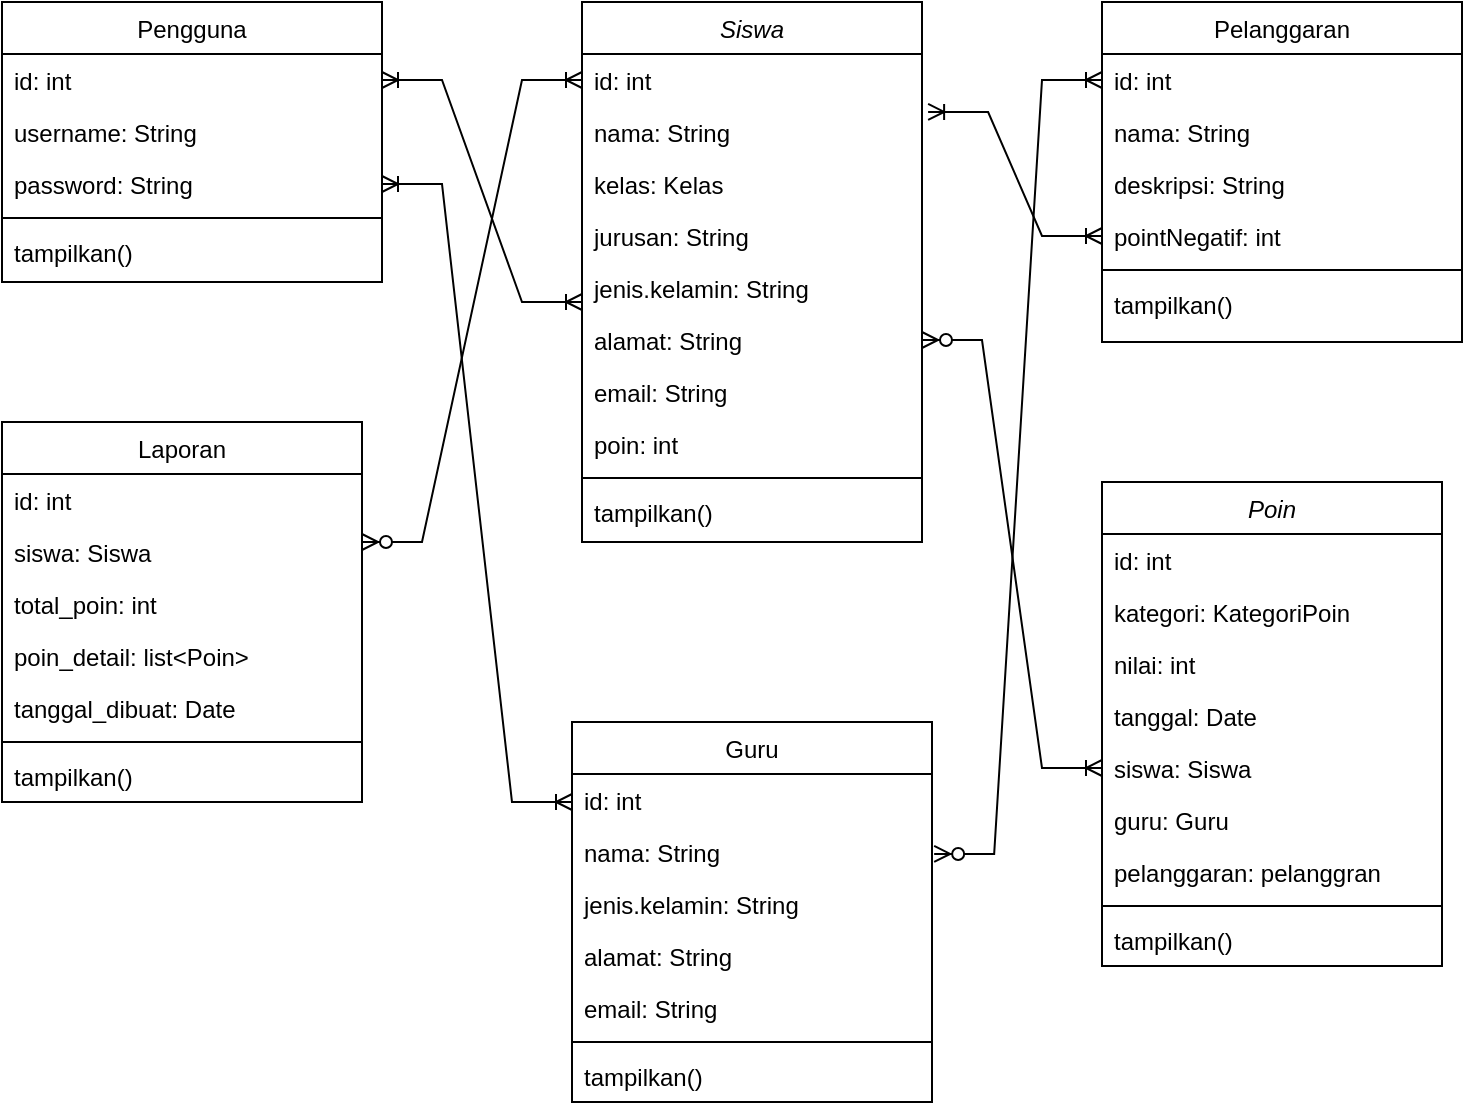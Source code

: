 <mxfile version="24.7.7">
  <diagram id="C5RBs43oDa-KdzZeNtuy" name="Page-1">
    <mxGraphModel dx="1042" dy="566" grid="1" gridSize="10" guides="1" tooltips="1" connect="1" arrows="1" fold="1" page="1" pageScale="1" pageWidth="827" pageHeight="1169" math="0" shadow="0">
      <root>
        <mxCell id="WIyWlLk6GJQsqaUBKTNV-0" />
        <mxCell id="WIyWlLk6GJQsqaUBKTNV-1" parent="WIyWlLk6GJQsqaUBKTNV-0" />
        <mxCell id="zkfFHV4jXpPFQw0GAbJ--0" value="Siswa" style="swimlane;fontStyle=2;align=center;verticalAlign=top;childLayout=stackLayout;horizontal=1;startSize=26;horizontalStack=0;resizeParent=1;resizeLast=0;collapsible=1;marginBottom=0;rounded=0;shadow=0;strokeWidth=1;" parent="WIyWlLk6GJQsqaUBKTNV-1" vertex="1">
          <mxGeometry x="320" y="60" width="170" height="270" as="geometry">
            <mxRectangle x="230" y="140" width="160" height="26" as="alternateBounds" />
          </mxGeometry>
        </mxCell>
        <mxCell id="zkfFHV4jXpPFQw0GAbJ--1" value="id: int" style="text;align=left;verticalAlign=top;spacingLeft=4;spacingRight=4;overflow=hidden;rotatable=0;points=[[0,0.5],[1,0.5]];portConstraint=eastwest;" parent="zkfFHV4jXpPFQw0GAbJ--0" vertex="1">
          <mxGeometry y="26" width="170" height="26" as="geometry" />
        </mxCell>
        <mxCell id="zkfFHV4jXpPFQw0GAbJ--2" value="nama: String" style="text;align=left;verticalAlign=top;spacingLeft=4;spacingRight=4;overflow=hidden;rotatable=0;points=[[0,0.5],[1,0.5]];portConstraint=eastwest;rounded=0;shadow=0;html=0;" parent="zkfFHV4jXpPFQw0GAbJ--0" vertex="1">
          <mxGeometry y="52" width="170" height="26" as="geometry" />
        </mxCell>
        <mxCell id="rgjaZf6Tve8FNnoiAbM1-1" value="kelas: Kelas" style="text;align=left;verticalAlign=top;spacingLeft=4;spacingRight=4;overflow=hidden;rotatable=0;points=[[0,0.5],[1,0.5]];portConstraint=eastwest;rounded=0;shadow=0;html=0;" vertex="1" parent="zkfFHV4jXpPFQw0GAbJ--0">
          <mxGeometry y="78" width="170" height="26" as="geometry" />
        </mxCell>
        <mxCell id="rgjaZf6Tve8FNnoiAbM1-2" value="jurusan: String" style="text;align=left;verticalAlign=top;spacingLeft=4;spacingRight=4;overflow=hidden;rotatable=0;points=[[0,0.5],[1,0.5]];portConstraint=eastwest;rounded=0;shadow=0;html=0;" vertex="1" parent="zkfFHV4jXpPFQw0GAbJ--0">
          <mxGeometry y="104" width="170" height="26" as="geometry" />
        </mxCell>
        <mxCell id="zkfFHV4jXpPFQw0GAbJ--3" value="jenis.kelamin: String" style="text;align=left;verticalAlign=top;spacingLeft=4;spacingRight=4;overflow=hidden;rotatable=0;points=[[0,0.5],[1,0.5]];portConstraint=eastwest;rounded=0;shadow=0;html=0;" parent="zkfFHV4jXpPFQw0GAbJ--0" vertex="1">
          <mxGeometry y="130" width="170" height="26" as="geometry" />
        </mxCell>
        <mxCell id="rgjaZf6Tve8FNnoiAbM1-3" value="alamat: String" style="text;align=left;verticalAlign=top;spacingLeft=4;spacingRight=4;overflow=hidden;rotatable=0;points=[[0,0.5],[1,0.5]];portConstraint=eastwest;rounded=0;shadow=0;html=0;" vertex="1" parent="zkfFHV4jXpPFQw0GAbJ--0">
          <mxGeometry y="156" width="170" height="26" as="geometry" />
        </mxCell>
        <mxCell id="rgjaZf6Tve8FNnoiAbM1-8" value="email: String" style="text;align=left;verticalAlign=top;spacingLeft=4;spacingRight=4;overflow=hidden;rotatable=0;points=[[0,0.5],[1,0.5]];portConstraint=eastwest;rounded=0;shadow=0;html=0;" vertex="1" parent="zkfFHV4jXpPFQw0GAbJ--0">
          <mxGeometry y="182" width="170" height="26" as="geometry" />
        </mxCell>
        <mxCell id="rgjaZf6Tve8FNnoiAbM1-5" value="poin: int" style="text;align=left;verticalAlign=top;spacingLeft=4;spacingRight=4;overflow=hidden;rotatable=0;points=[[0,0.5],[1,0.5]];portConstraint=eastwest;rounded=0;shadow=0;html=0;" vertex="1" parent="zkfFHV4jXpPFQw0GAbJ--0">
          <mxGeometry y="208" width="170" height="26" as="geometry" />
        </mxCell>
        <mxCell id="zkfFHV4jXpPFQw0GAbJ--4" value="" style="line;html=1;strokeWidth=1;align=left;verticalAlign=middle;spacingTop=-1;spacingLeft=3;spacingRight=3;rotatable=0;labelPosition=right;points=[];portConstraint=eastwest;" parent="zkfFHV4jXpPFQw0GAbJ--0" vertex="1">
          <mxGeometry y="234" width="170" height="8" as="geometry" />
        </mxCell>
        <mxCell id="zkfFHV4jXpPFQw0GAbJ--5" value="tampilkan()" style="text;align=left;verticalAlign=top;spacingLeft=4;spacingRight=4;overflow=hidden;rotatable=0;points=[[0,0.5],[1,0.5]];portConstraint=eastwest;" parent="zkfFHV4jXpPFQw0GAbJ--0" vertex="1">
          <mxGeometry y="242" width="170" height="26" as="geometry" />
        </mxCell>
        <mxCell id="zkfFHV4jXpPFQw0GAbJ--17" value="Guru" style="swimlane;fontStyle=0;align=center;verticalAlign=top;childLayout=stackLayout;horizontal=1;startSize=26;horizontalStack=0;resizeParent=1;resizeLast=0;collapsible=1;marginBottom=0;rounded=0;shadow=0;strokeWidth=1;" parent="WIyWlLk6GJQsqaUBKTNV-1" vertex="1">
          <mxGeometry x="315" y="420" width="180" height="190" as="geometry">
            <mxRectangle x="550" y="140" width="160" height="26" as="alternateBounds" />
          </mxGeometry>
        </mxCell>
        <mxCell id="zkfFHV4jXpPFQw0GAbJ--18" value="id: int" style="text;align=left;verticalAlign=top;spacingLeft=4;spacingRight=4;overflow=hidden;rotatable=0;points=[[0,0.5],[1,0.5]];portConstraint=eastwest;" parent="zkfFHV4jXpPFQw0GAbJ--17" vertex="1">
          <mxGeometry y="26" width="180" height="26" as="geometry" />
        </mxCell>
        <mxCell id="zkfFHV4jXpPFQw0GAbJ--19" value="nama: String" style="text;align=left;verticalAlign=top;spacingLeft=4;spacingRight=4;overflow=hidden;rotatable=0;points=[[0,0.5],[1,0.5]];portConstraint=eastwest;rounded=0;shadow=0;html=0;" parent="zkfFHV4jXpPFQw0GAbJ--17" vertex="1">
          <mxGeometry y="52" width="180" height="26" as="geometry" />
        </mxCell>
        <mxCell id="zkfFHV4jXpPFQw0GAbJ--20" value="jenis.kelamin: String" style="text;align=left;verticalAlign=top;spacingLeft=4;spacingRight=4;overflow=hidden;rotatable=0;points=[[0,0.5],[1,0.5]];portConstraint=eastwest;rounded=0;shadow=0;html=0;" parent="zkfFHV4jXpPFQw0GAbJ--17" vertex="1">
          <mxGeometry y="78" width="180" height="26" as="geometry" />
        </mxCell>
        <mxCell id="zkfFHV4jXpPFQw0GAbJ--21" value="alamat: String" style="text;align=left;verticalAlign=top;spacingLeft=4;spacingRight=4;overflow=hidden;rotatable=0;points=[[0,0.5],[1,0.5]];portConstraint=eastwest;rounded=0;shadow=0;html=0;" parent="zkfFHV4jXpPFQw0GAbJ--17" vertex="1">
          <mxGeometry y="104" width="180" height="26" as="geometry" />
        </mxCell>
        <mxCell id="rgjaZf6Tve8FNnoiAbM1-6" value="email: String" style="text;align=left;verticalAlign=top;spacingLeft=4;spacingRight=4;overflow=hidden;rotatable=0;points=[[0,0.5],[1,0.5]];portConstraint=eastwest;rounded=0;shadow=0;html=0;" vertex="1" parent="zkfFHV4jXpPFQw0GAbJ--17">
          <mxGeometry y="130" width="180" height="26" as="geometry" />
        </mxCell>
        <mxCell id="zkfFHV4jXpPFQw0GAbJ--23" value="" style="line;html=1;strokeWidth=1;align=left;verticalAlign=middle;spacingTop=-1;spacingLeft=3;spacingRight=3;rotatable=0;labelPosition=right;points=[];portConstraint=eastwest;" parent="zkfFHV4jXpPFQw0GAbJ--17" vertex="1">
          <mxGeometry y="156" width="180" height="8" as="geometry" />
        </mxCell>
        <mxCell id="zkfFHV4jXpPFQw0GAbJ--24" value="tampilkan()" style="text;align=left;verticalAlign=top;spacingLeft=4;spacingRight=4;overflow=hidden;rotatable=0;points=[[0,0.5],[1,0.5]];portConstraint=eastwest;" parent="zkfFHV4jXpPFQw0GAbJ--17" vertex="1">
          <mxGeometry y="164" width="180" height="26" as="geometry" />
        </mxCell>
        <mxCell id="rgjaZf6Tve8FNnoiAbM1-10" value="Pelanggaran" style="swimlane;fontStyle=0;align=center;verticalAlign=top;childLayout=stackLayout;horizontal=1;startSize=26;horizontalStack=0;resizeParent=1;resizeLast=0;collapsible=1;marginBottom=0;rounded=0;shadow=0;strokeWidth=1;" vertex="1" parent="WIyWlLk6GJQsqaUBKTNV-1">
          <mxGeometry x="580" y="60" width="180" height="170" as="geometry">
            <mxRectangle x="550" y="140" width="160" height="26" as="alternateBounds" />
          </mxGeometry>
        </mxCell>
        <mxCell id="rgjaZf6Tve8FNnoiAbM1-12" value="id: int" style="text;align=left;verticalAlign=top;spacingLeft=4;spacingRight=4;overflow=hidden;rotatable=0;points=[[0,0.5],[1,0.5]];portConstraint=eastwest;rounded=0;shadow=0;html=0;" vertex="1" parent="rgjaZf6Tve8FNnoiAbM1-10">
          <mxGeometry y="26" width="180" height="26" as="geometry" />
        </mxCell>
        <mxCell id="rgjaZf6Tve8FNnoiAbM1-13" value="nama: String" style="text;align=left;verticalAlign=top;spacingLeft=4;spacingRight=4;overflow=hidden;rotatable=0;points=[[0,0.5],[1,0.5]];portConstraint=eastwest;rounded=0;shadow=0;html=0;" vertex="1" parent="rgjaZf6Tve8FNnoiAbM1-10">
          <mxGeometry y="52" width="180" height="26" as="geometry" />
        </mxCell>
        <mxCell id="rgjaZf6Tve8FNnoiAbM1-14" value="deskripsi: String" style="text;align=left;verticalAlign=top;spacingLeft=4;spacingRight=4;overflow=hidden;rotatable=0;points=[[0,0.5],[1,0.5]];portConstraint=eastwest;rounded=0;shadow=0;html=0;" vertex="1" parent="rgjaZf6Tve8FNnoiAbM1-10">
          <mxGeometry y="78" width="180" height="26" as="geometry" />
        </mxCell>
        <mxCell id="rgjaZf6Tve8FNnoiAbM1-15" value="pointNegatif: int" style="text;align=left;verticalAlign=top;spacingLeft=4;spacingRight=4;overflow=hidden;rotatable=0;points=[[0,0.5],[1,0.5]];portConstraint=eastwest;rounded=0;shadow=0;html=0;" vertex="1" parent="rgjaZf6Tve8FNnoiAbM1-10">
          <mxGeometry y="104" width="180" height="26" as="geometry" />
        </mxCell>
        <mxCell id="rgjaZf6Tve8FNnoiAbM1-16" value="" style="line;html=1;strokeWidth=1;align=left;verticalAlign=middle;spacingTop=-1;spacingLeft=3;spacingRight=3;rotatable=0;labelPosition=right;points=[];portConstraint=eastwest;" vertex="1" parent="rgjaZf6Tve8FNnoiAbM1-10">
          <mxGeometry y="130" width="180" height="8" as="geometry" />
        </mxCell>
        <mxCell id="rgjaZf6Tve8FNnoiAbM1-17" value="tampilkan()" style="text;align=left;verticalAlign=top;spacingLeft=4;spacingRight=4;overflow=hidden;rotatable=0;points=[[0,0.5],[1,0.5]];portConstraint=eastwest;" vertex="1" parent="rgjaZf6Tve8FNnoiAbM1-10">
          <mxGeometry y="138" width="180" height="26" as="geometry" />
        </mxCell>
        <mxCell id="rgjaZf6Tve8FNnoiAbM1-25" value="Laporan" style="swimlane;fontStyle=0;align=center;verticalAlign=top;childLayout=stackLayout;horizontal=1;startSize=26;horizontalStack=0;resizeParent=1;resizeLast=0;collapsible=1;marginBottom=0;rounded=0;shadow=0;strokeWidth=1;" vertex="1" parent="WIyWlLk6GJQsqaUBKTNV-1">
          <mxGeometry x="30" y="270" width="180" height="190" as="geometry">
            <mxRectangle x="550" y="140" width="160" height="26" as="alternateBounds" />
          </mxGeometry>
        </mxCell>
        <mxCell id="rgjaZf6Tve8FNnoiAbM1-26" value="id: int" style="text;align=left;verticalAlign=top;spacingLeft=4;spacingRight=4;overflow=hidden;rotatable=0;points=[[0,0.5],[1,0.5]];portConstraint=eastwest;rounded=0;shadow=0;html=0;" vertex="1" parent="rgjaZf6Tve8FNnoiAbM1-25">
          <mxGeometry y="26" width="180" height="26" as="geometry" />
        </mxCell>
        <mxCell id="rgjaZf6Tve8FNnoiAbM1-27" value="siswa: Siswa" style="text;align=left;verticalAlign=top;spacingLeft=4;spacingRight=4;overflow=hidden;rotatable=0;points=[[0,0.5],[1,0.5]];portConstraint=eastwest;rounded=0;shadow=0;html=0;" vertex="1" parent="rgjaZf6Tve8FNnoiAbM1-25">
          <mxGeometry y="52" width="180" height="26" as="geometry" />
        </mxCell>
        <mxCell id="rgjaZf6Tve8FNnoiAbM1-28" value="total_poin: int" style="text;align=left;verticalAlign=top;spacingLeft=4;spacingRight=4;overflow=hidden;rotatable=0;points=[[0,0.5],[1,0.5]];portConstraint=eastwest;rounded=0;shadow=0;html=0;" vertex="1" parent="rgjaZf6Tve8FNnoiAbM1-25">
          <mxGeometry y="78" width="180" height="26" as="geometry" />
        </mxCell>
        <mxCell id="rgjaZf6Tve8FNnoiAbM1-29" value="poin_detail: list&lt;Poin&gt;" style="text;align=left;verticalAlign=top;spacingLeft=4;spacingRight=4;overflow=hidden;rotatable=0;points=[[0,0.5],[1,0.5]];portConstraint=eastwest;rounded=0;shadow=0;html=0;" vertex="1" parent="rgjaZf6Tve8FNnoiAbM1-25">
          <mxGeometry y="104" width="180" height="26" as="geometry" />
        </mxCell>
        <mxCell id="rgjaZf6Tve8FNnoiAbM1-32" value="tanggal_dibuat: Date" style="text;align=left;verticalAlign=top;spacingLeft=4;spacingRight=4;overflow=hidden;rotatable=0;points=[[0,0.5],[1,0.5]];portConstraint=eastwest;rounded=0;shadow=0;html=0;" vertex="1" parent="rgjaZf6Tve8FNnoiAbM1-25">
          <mxGeometry y="130" width="180" height="26" as="geometry" />
        </mxCell>
        <mxCell id="rgjaZf6Tve8FNnoiAbM1-30" value="" style="line;html=1;strokeWidth=1;align=left;verticalAlign=middle;spacingTop=-1;spacingLeft=3;spacingRight=3;rotatable=0;labelPosition=right;points=[];portConstraint=eastwest;" vertex="1" parent="rgjaZf6Tve8FNnoiAbM1-25">
          <mxGeometry y="156" width="180" height="8" as="geometry" />
        </mxCell>
        <mxCell id="rgjaZf6Tve8FNnoiAbM1-31" value="tampilkan()" style="text;align=left;verticalAlign=top;spacingLeft=4;spacingRight=4;overflow=hidden;rotatable=0;points=[[0,0.5],[1,0.5]];portConstraint=eastwest;" vertex="1" parent="rgjaZf6Tve8FNnoiAbM1-25">
          <mxGeometry y="164" width="180" height="26" as="geometry" />
        </mxCell>
        <mxCell id="rgjaZf6Tve8FNnoiAbM1-33" value="Pengguna" style="swimlane;fontStyle=0;align=center;verticalAlign=top;childLayout=stackLayout;horizontal=1;startSize=26;horizontalStack=0;resizeParent=1;resizeLast=0;collapsible=1;marginBottom=0;rounded=0;shadow=0;strokeWidth=1;" vertex="1" parent="WIyWlLk6GJQsqaUBKTNV-1">
          <mxGeometry x="30" y="60" width="190" height="140" as="geometry">
            <mxRectangle x="550" y="140" width="160" height="26" as="alternateBounds" />
          </mxGeometry>
        </mxCell>
        <mxCell id="rgjaZf6Tve8FNnoiAbM1-34" value="id: int" style="text;align=left;verticalAlign=top;spacingLeft=4;spacingRight=4;overflow=hidden;rotatable=0;points=[[0,0.5],[1,0.5]];portConstraint=eastwest;rounded=0;shadow=0;html=0;" vertex="1" parent="rgjaZf6Tve8FNnoiAbM1-33">
          <mxGeometry y="26" width="190" height="26" as="geometry" />
        </mxCell>
        <mxCell id="rgjaZf6Tve8FNnoiAbM1-35" value="username: String" style="text;align=left;verticalAlign=top;spacingLeft=4;spacingRight=4;overflow=hidden;rotatable=0;points=[[0,0.5],[1,0.5]];portConstraint=eastwest;rounded=0;shadow=0;html=0;" vertex="1" parent="rgjaZf6Tve8FNnoiAbM1-33">
          <mxGeometry y="52" width="190" height="26" as="geometry" />
        </mxCell>
        <mxCell id="rgjaZf6Tve8FNnoiAbM1-36" value="password: String" style="text;align=left;verticalAlign=top;spacingLeft=4;spacingRight=4;overflow=hidden;rotatable=0;points=[[0,0.5],[1,0.5]];portConstraint=eastwest;rounded=0;shadow=0;html=0;" vertex="1" parent="rgjaZf6Tve8FNnoiAbM1-33">
          <mxGeometry y="78" width="190" height="26" as="geometry" />
        </mxCell>
        <mxCell id="rgjaZf6Tve8FNnoiAbM1-38" value="" style="line;html=1;strokeWidth=1;align=left;verticalAlign=middle;spacingTop=-1;spacingLeft=3;spacingRight=3;rotatable=0;labelPosition=right;points=[];portConstraint=eastwest;" vertex="1" parent="rgjaZf6Tve8FNnoiAbM1-33">
          <mxGeometry y="104" width="190" height="8" as="geometry" />
        </mxCell>
        <mxCell id="rgjaZf6Tve8FNnoiAbM1-39" value="tampilkan()" style="text;align=left;verticalAlign=top;spacingLeft=4;spacingRight=4;overflow=hidden;rotatable=0;points=[[0,0.5],[1,0.5]];portConstraint=eastwest;" vertex="1" parent="rgjaZf6Tve8FNnoiAbM1-33">
          <mxGeometry y="112" width="190" height="26" as="geometry" />
        </mxCell>
        <mxCell id="rgjaZf6Tve8FNnoiAbM1-49" value="Poin" style="swimlane;fontStyle=2;align=center;verticalAlign=top;childLayout=stackLayout;horizontal=1;startSize=26;horizontalStack=0;resizeParent=1;resizeLast=0;collapsible=1;marginBottom=0;rounded=0;shadow=0;strokeWidth=1;" vertex="1" parent="WIyWlLk6GJQsqaUBKTNV-1">
          <mxGeometry x="580" y="300" width="170" height="242" as="geometry">
            <mxRectangle x="230" y="140" width="160" height="26" as="alternateBounds" />
          </mxGeometry>
        </mxCell>
        <mxCell id="rgjaZf6Tve8FNnoiAbM1-50" value="id: int" style="text;align=left;verticalAlign=top;spacingLeft=4;spacingRight=4;overflow=hidden;rotatable=0;points=[[0,0.5],[1,0.5]];portConstraint=eastwest;" vertex="1" parent="rgjaZf6Tve8FNnoiAbM1-49">
          <mxGeometry y="26" width="170" height="26" as="geometry" />
        </mxCell>
        <mxCell id="rgjaZf6Tve8FNnoiAbM1-51" value="kategori: KategoriPoin" style="text;align=left;verticalAlign=top;spacingLeft=4;spacingRight=4;overflow=hidden;rotatable=0;points=[[0,0.5],[1,0.5]];portConstraint=eastwest;rounded=0;shadow=0;html=0;" vertex="1" parent="rgjaZf6Tve8FNnoiAbM1-49">
          <mxGeometry y="52" width="170" height="26" as="geometry" />
        </mxCell>
        <mxCell id="rgjaZf6Tve8FNnoiAbM1-52" value="nilai: int" style="text;align=left;verticalAlign=top;spacingLeft=4;spacingRight=4;overflow=hidden;rotatable=0;points=[[0,0.5],[1,0.5]];portConstraint=eastwest;rounded=0;shadow=0;html=0;" vertex="1" parent="rgjaZf6Tve8FNnoiAbM1-49">
          <mxGeometry y="78" width="170" height="26" as="geometry" />
        </mxCell>
        <mxCell id="rgjaZf6Tve8FNnoiAbM1-53" value="tanggal: Date" style="text;align=left;verticalAlign=top;spacingLeft=4;spacingRight=4;overflow=hidden;rotatable=0;points=[[0,0.5],[1,0.5]];portConstraint=eastwest;rounded=0;shadow=0;html=0;" vertex="1" parent="rgjaZf6Tve8FNnoiAbM1-49">
          <mxGeometry y="104" width="170" height="26" as="geometry" />
        </mxCell>
        <mxCell id="rgjaZf6Tve8FNnoiAbM1-54" value="siswa: Siswa" style="text;align=left;verticalAlign=top;spacingLeft=4;spacingRight=4;overflow=hidden;rotatable=0;points=[[0,0.5],[1,0.5]];portConstraint=eastwest;rounded=0;shadow=0;html=0;" vertex="1" parent="rgjaZf6Tve8FNnoiAbM1-49">
          <mxGeometry y="130" width="170" height="26" as="geometry" />
        </mxCell>
        <mxCell id="rgjaZf6Tve8FNnoiAbM1-55" value="guru: Guru" style="text;align=left;verticalAlign=top;spacingLeft=4;spacingRight=4;overflow=hidden;rotatable=0;points=[[0,0.5],[1,0.5]];portConstraint=eastwest;rounded=0;shadow=0;html=0;" vertex="1" parent="rgjaZf6Tve8FNnoiAbM1-49">
          <mxGeometry y="156" width="170" height="26" as="geometry" />
        </mxCell>
        <mxCell id="rgjaZf6Tve8FNnoiAbM1-56" value="pelanggaran: pelanggran" style="text;align=left;verticalAlign=top;spacingLeft=4;spacingRight=4;overflow=hidden;rotatable=0;points=[[0,0.5],[1,0.5]];portConstraint=eastwest;rounded=0;shadow=0;html=0;" vertex="1" parent="rgjaZf6Tve8FNnoiAbM1-49">
          <mxGeometry y="182" width="170" height="26" as="geometry" />
        </mxCell>
        <mxCell id="rgjaZf6Tve8FNnoiAbM1-58" value="" style="line;html=1;strokeWidth=1;align=left;verticalAlign=middle;spacingTop=-1;spacingLeft=3;spacingRight=3;rotatable=0;labelPosition=right;points=[];portConstraint=eastwest;" vertex="1" parent="rgjaZf6Tve8FNnoiAbM1-49">
          <mxGeometry y="208" width="170" height="8" as="geometry" />
        </mxCell>
        <mxCell id="rgjaZf6Tve8FNnoiAbM1-59" value="tampilkan()" style="text;align=left;verticalAlign=top;spacingLeft=4;spacingRight=4;overflow=hidden;rotatable=0;points=[[0,0.5],[1,0.5]];portConstraint=eastwest;" vertex="1" parent="rgjaZf6Tve8FNnoiAbM1-49">
          <mxGeometry y="216" width="170" height="26" as="geometry" />
        </mxCell>
        <mxCell id="rgjaZf6Tve8FNnoiAbM1-61" value="" style="edgeStyle=entityRelationEdgeStyle;fontSize=12;html=1;endArrow=ERoneToMany;startArrow=ERzeroToMany;rounded=0;entryX=0;entryY=0.5;entryDx=0;entryDy=0;exitX=1;exitY=0.5;exitDx=0;exitDy=0;" edge="1" parent="WIyWlLk6GJQsqaUBKTNV-1" source="rgjaZf6Tve8FNnoiAbM1-3" target="rgjaZf6Tve8FNnoiAbM1-54">
          <mxGeometry width="100" height="100" relative="1" as="geometry">
            <mxPoint x="360" y="380" as="sourcePoint" />
            <mxPoint x="460" y="280" as="targetPoint" />
            <Array as="points">
              <mxPoint x="570" y="410" />
              <mxPoint x="580" y="430" />
            </Array>
          </mxGeometry>
        </mxCell>
        <mxCell id="rgjaZf6Tve8FNnoiAbM1-62" value="" style="edgeStyle=entityRelationEdgeStyle;fontSize=12;html=1;endArrow=ERoneToMany;startArrow=ERoneToMany;rounded=0;entryX=0;entryY=0.5;entryDx=0;entryDy=0;exitX=1.018;exitY=0.115;exitDx=0;exitDy=0;exitPerimeter=0;" edge="1" parent="WIyWlLk6GJQsqaUBKTNV-1" source="zkfFHV4jXpPFQw0GAbJ--2" target="rgjaZf6Tve8FNnoiAbM1-15">
          <mxGeometry width="100" height="100" relative="1" as="geometry">
            <mxPoint x="360" y="380" as="sourcePoint" />
            <mxPoint x="460" y="280" as="targetPoint" />
          </mxGeometry>
        </mxCell>
        <mxCell id="rgjaZf6Tve8FNnoiAbM1-63" value="" style="edgeStyle=entityRelationEdgeStyle;fontSize=12;html=1;endArrow=ERoneToMany;startArrow=ERoneToMany;rounded=0;exitX=1;exitY=0.5;exitDx=0;exitDy=0;entryX=0;entryY=0.769;entryDx=0;entryDy=0;entryPerimeter=0;" edge="1" parent="WIyWlLk6GJQsqaUBKTNV-1" source="rgjaZf6Tve8FNnoiAbM1-34" target="zkfFHV4jXpPFQw0GAbJ--3">
          <mxGeometry width="100" height="100" relative="1" as="geometry">
            <mxPoint x="220.0" y="114.002" as="sourcePoint" />
            <mxPoint x="310" y="210" as="targetPoint" />
          </mxGeometry>
        </mxCell>
        <mxCell id="rgjaZf6Tve8FNnoiAbM1-64" value="" style="edgeStyle=entityRelationEdgeStyle;fontSize=12;html=1;endArrow=ERoneToMany;startArrow=ERzeroToMany;rounded=0;exitX=1.011;exitY=-0.077;exitDx=0;exitDy=0;exitPerimeter=0;entryX=0;entryY=0.5;entryDx=0;entryDy=0;" edge="1" parent="WIyWlLk6GJQsqaUBKTNV-1" target="zkfFHV4jXpPFQw0GAbJ--1">
          <mxGeometry width="100" height="100" relative="1" as="geometry">
            <mxPoint x="210.0" y="329.998" as="sourcePoint" />
            <mxPoint x="318.02" y="116" as="targetPoint" />
            <Array as="points">
              <mxPoint x="298.02" y="188" />
              <mxPoint x="308.02" y="107" />
            </Array>
          </mxGeometry>
        </mxCell>
        <mxCell id="rgjaZf6Tve8FNnoiAbM1-65" value="" style="edgeStyle=entityRelationEdgeStyle;fontSize=12;html=1;endArrow=ERoneToMany;startArrow=ERzeroToMany;rounded=0;entryX=0;entryY=0.5;entryDx=0;entryDy=0;exitX=1.006;exitY=1.115;exitDx=0;exitDy=0;exitPerimeter=0;" edge="1" parent="WIyWlLk6GJQsqaUBKTNV-1" target="rgjaZf6Tve8FNnoiAbM1-12">
          <mxGeometry width="100" height="100" relative="1" as="geometry">
            <mxPoint x="496.08" y="485.99" as="sourcePoint" />
            <mxPoint x="580" y="110" as="targetPoint" />
            <Array as="points">
              <mxPoint x="510" y="481" />
              <mxPoint x="496" y="471" />
              <mxPoint x="500" y="521" />
              <mxPoint x="500" y="491" />
              <mxPoint x="496" y="471" />
              <mxPoint x="500" y="531" />
            </Array>
          </mxGeometry>
        </mxCell>
        <mxCell id="rgjaZf6Tve8FNnoiAbM1-66" value="" style="edgeStyle=entityRelationEdgeStyle;fontSize=12;html=1;endArrow=ERoneToMany;startArrow=ERoneToMany;rounded=0;exitX=1;exitY=0.5;exitDx=0;exitDy=0;entryX=0;entryY=0.5;entryDx=0;entryDy=0;" edge="1" parent="WIyWlLk6GJQsqaUBKTNV-1" source="rgjaZf6Tve8FNnoiAbM1-36">
          <mxGeometry width="100" height="100" relative="1" as="geometry">
            <mxPoint x="220" y="126" as="sourcePoint" />
            <mxPoint x="315" y="460" as="targetPoint" />
            <Array as="points">
              <mxPoint x="230" y="140" />
              <mxPoint x="390" y="325" />
              <mxPoint x="420" y="295" />
            </Array>
          </mxGeometry>
        </mxCell>
      </root>
    </mxGraphModel>
  </diagram>
</mxfile>
